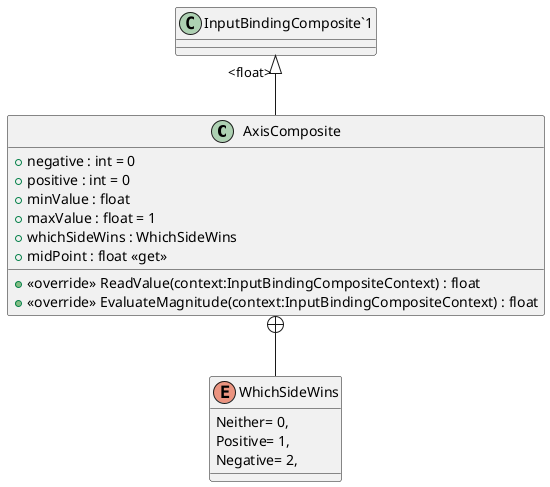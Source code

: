 @startuml
class AxisComposite {
    + negative : int = 0
    + positive : int = 0
    + minValue : float
    + maxValue : float = 1
    + whichSideWins : WhichSideWins
    + midPoint : float <<get>>
    + <<override>> ReadValue(context:InputBindingCompositeContext) : float
    + <<override>> EvaluateMagnitude(context:InputBindingCompositeContext) : float
}
enum WhichSideWins {
    Neither= 0,
    Positive= 1,
    Negative= 2,
}
"InputBindingComposite`1" "<float>" <|-- AxisComposite
AxisComposite +-- WhichSideWins
@enduml

